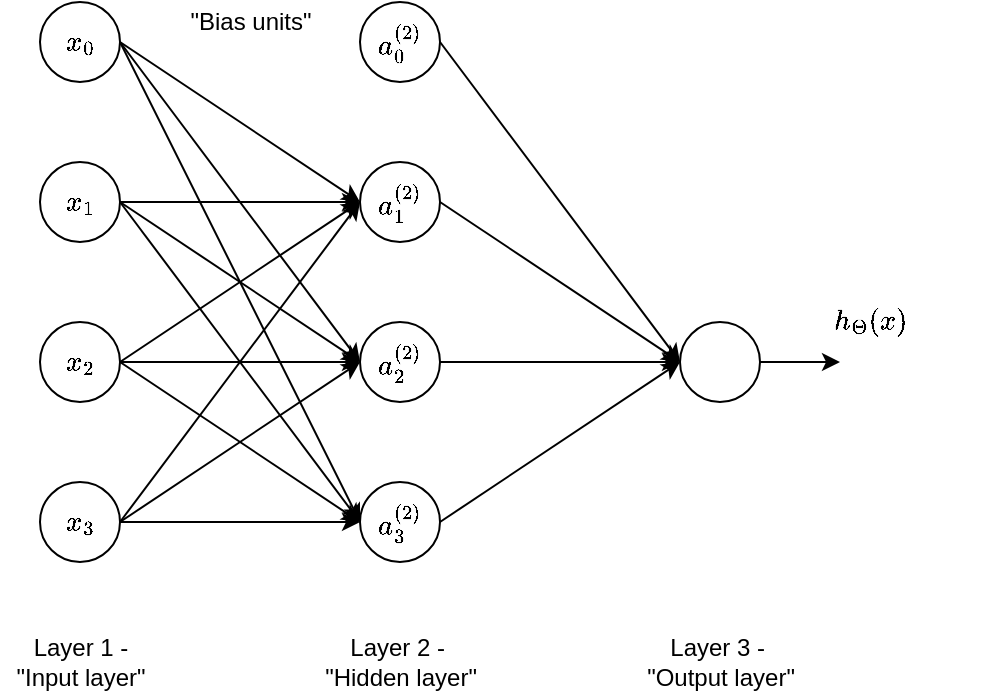<mxfile version="14.4.3" type="device"><diagram id="kB_VnyDKdqfQ-usbVAqt" name="Page-1"><mxGraphModel dx="1102" dy="552" grid="1" gridSize="10" guides="1" tooltips="1" connect="1" arrows="1" fold="1" page="1" pageScale="1" pageWidth="850" pageHeight="1100" math="1" shadow="0"><root><mxCell id="0"/><mxCell id="1" parent="0"/><mxCell id="jTmjDVQ0a6wpJ2lo-yMG-1" value="$$x_0$$" style="ellipse;whiteSpace=wrap;html=1;aspect=fixed;" vertex="1" parent="1"><mxGeometry x="80" y="80" width="40" height="40" as="geometry"/></mxCell><mxCell id="jTmjDVQ0a6wpJ2lo-yMG-2" value="&lt;span&gt;$$x_1$$&lt;/span&gt;" style="ellipse;whiteSpace=wrap;html=1;aspect=fixed;" vertex="1" parent="1"><mxGeometry x="80" y="160" width="40" height="40" as="geometry"/></mxCell><mxCell id="jTmjDVQ0a6wpJ2lo-yMG-3" value="&lt;span&gt;$$x_2$$&lt;/span&gt;" style="ellipse;whiteSpace=wrap;html=1;aspect=fixed;" vertex="1" parent="1"><mxGeometry x="80" y="240" width="40" height="40" as="geometry"/></mxCell><mxCell id="jTmjDVQ0a6wpJ2lo-yMG-4" value="&lt;span&gt;$$x_3$$&lt;/span&gt;" style="ellipse;whiteSpace=wrap;html=1;aspect=fixed;" vertex="1" parent="1"><mxGeometry x="80" y="320" width="40" height="40" as="geometry"/></mxCell><mxCell id="jTmjDVQ0a6wpJ2lo-yMG-5" value="&lt;span&gt;$$a_0^{(2)}$$&lt;/span&gt;" style="ellipse;whiteSpace=wrap;html=1;aspect=fixed;" vertex="1" parent="1"><mxGeometry x="240" y="80" width="40" height="40" as="geometry"/></mxCell><mxCell id="jTmjDVQ0a6wpJ2lo-yMG-6" value="&lt;span&gt;$$a_1^{(2)}$$&lt;/span&gt;" style="ellipse;whiteSpace=wrap;html=1;aspect=fixed;" vertex="1" parent="1"><mxGeometry x="240" y="160" width="40" height="40" as="geometry"/></mxCell><mxCell id="jTmjDVQ0a6wpJ2lo-yMG-7" value="&lt;span&gt;$$a_2^{(2)}$$&lt;/span&gt;" style="ellipse;whiteSpace=wrap;html=1;aspect=fixed;" vertex="1" parent="1"><mxGeometry x="240" y="240" width="40" height="40" as="geometry"/></mxCell><mxCell id="jTmjDVQ0a6wpJ2lo-yMG-8" value="&lt;span&gt;$$a_3^{(2)}$$&lt;/span&gt;" style="ellipse;whiteSpace=wrap;html=1;aspect=fixed;" vertex="1" parent="1"><mxGeometry x="240" y="320" width="40" height="40" as="geometry"/></mxCell><mxCell id="jTmjDVQ0a6wpJ2lo-yMG-26" style="edgeStyle=orthogonalEdgeStyle;rounded=0;orthogonalLoop=1;jettySize=auto;html=1;exitX=1;exitY=0.5;exitDx=0;exitDy=0;" edge="1" parent="1" source="jTmjDVQ0a6wpJ2lo-yMG-9"><mxGeometry relative="1" as="geometry"><mxPoint x="480" y="260" as="targetPoint"/></mxGeometry></mxCell><mxCell id="jTmjDVQ0a6wpJ2lo-yMG-9" value="" style="ellipse;whiteSpace=wrap;html=1;aspect=fixed;" vertex="1" parent="1"><mxGeometry x="400" y="240" width="40" height="40" as="geometry"/></mxCell><mxCell id="jTmjDVQ0a6wpJ2lo-yMG-10" value="" style="endArrow=classic;html=1;exitX=1;exitY=0.5;exitDx=0;exitDy=0;entryX=0;entryY=0.5;entryDx=0;entryDy=0;" edge="1" parent="1" source="jTmjDVQ0a6wpJ2lo-yMG-1" target="jTmjDVQ0a6wpJ2lo-yMG-6"><mxGeometry width="50" height="50" relative="1" as="geometry"><mxPoint x="400" y="310" as="sourcePoint"/><mxPoint x="450" y="260" as="targetPoint"/></mxGeometry></mxCell><mxCell id="jTmjDVQ0a6wpJ2lo-yMG-11" value="" style="endArrow=classic;html=1;exitX=1;exitY=0.5;exitDx=0;exitDy=0;entryX=0;entryY=0.5;entryDx=0;entryDy=0;" edge="1" parent="1" source="jTmjDVQ0a6wpJ2lo-yMG-2" target="jTmjDVQ0a6wpJ2lo-yMG-6"><mxGeometry width="50" height="50" relative="1" as="geometry"><mxPoint x="130" y="110" as="sourcePoint"/><mxPoint x="250" y="190" as="targetPoint"/></mxGeometry></mxCell><mxCell id="jTmjDVQ0a6wpJ2lo-yMG-12" value="" style="endArrow=classic;html=1;exitX=1;exitY=0.5;exitDx=0;exitDy=0;entryX=0;entryY=0.5;entryDx=0;entryDy=0;" edge="1" parent="1" source="jTmjDVQ0a6wpJ2lo-yMG-3" target="jTmjDVQ0a6wpJ2lo-yMG-6"><mxGeometry width="50" height="50" relative="1" as="geometry"><mxPoint x="140" y="120" as="sourcePoint"/><mxPoint x="260" y="200" as="targetPoint"/></mxGeometry></mxCell><mxCell id="jTmjDVQ0a6wpJ2lo-yMG-13" value="" style="endArrow=classic;html=1;exitX=1;exitY=0.5;exitDx=0;exitDy=0;entryX=0;entryY=0.5;entryDx=0;entryDy=0;" edge="1" parent="1" source="jTmjDVQ0a6wpJ2lo-yMG-4" target="jTmjDVQ0a6wpJ2lo-yMG-6"><mxGeometry width="50" height="50" relative="1" as="geometry"><mxPoint x="150" y="130" as="sourcePoint"/><mxPoint x="270" y="210" as="targetPoint"/></mxGeometry></mxCell><mxCell id="jTmjDVQ0a6wpJ2lo-yMG-14" value="" style="endArrow=classic;html=1;exitX=1;exitY=0.5;exitDx=0;exitDy=0;entryX=0;entryY=0.5;entryDx=0;entryDy=0;" edge="1" parent="1" source="jTmjDVQ0a6wpJ2lo-yMG-1" target="jTmjDVQ0a6wpJ2lo-yMG-7"><mxGeometry width="50" height="50" relative="1" as="geometry"><mxPoint x="160" y="140" as="sourcePoint"/><mxPoint x="280" y="220" as="targetPoint"/></mxGeometry></mxCell><mxCell id="jTmjDVQ0a6wpJ2lo-yMG-15" value="" style="endArrow=classic;html=1;exitX=1;exitY=0.5;exitDx=0;exitDy=0;entryX=0;entryY=0.5;entryDx=0;entryDy=0;" edge="1" parent="1" source="jTmjDVQ0a6wpJ2lo-yMG-1" target="jTmjDVQ0a6wpJ2lo-yMG-8"><mxGeometry width="50" height="50" relative="1" as="geometry"><mxPoint x="170" y="150" as="sourcePoint"/><mxPoint x="290" y="230" as="targetPoint"/></mxGeometry></mxCell><mxCell id="jTmjDVQ0a6wpJ2lo-yMG-16" value="" style="endArrow=classic;html=1;exitX=1;exitY=0.5;exitDx=0;exitDy=0;entryX=0;entryY=0.5;entryDx=0;entryDy=0;" edge="1" parent="1" source="jTmjDVQ0a6wpJ2lo-yMG-2" target="jTmjDVQ0a6wpJ2lo-yMG-7"><mxGeometry width="50" height="50" relative="1" as="geometry"><mxPoint x="180" y="160" as="sourcePoint"/><mxPoint x="300" y="240" as="targetPoint"/></mxGeometry></mxCell><mxCell id="jTmjDVQ0a6wpJ2lo-yMG-17" value="" style="endArrow=classic;html=1;exitX=1;exitY=0.5;exitDx=0;exitDy=0;entryX=0;entryY=0.5;entryDx=0;entryDy=0;" edge="1" parent="1" source="jTmjDVQ0a6wpJ2lo-yMG-3" target="jTmjDVQ0a6wpJ2lo-yMG-7"><mxGeometry width="50" height="50" relative="1" as="geometry"><mxPoint x="190" y="170" as="sourcePoint"/><mxPoint x="310" y="250" as="targetPoint"/></mxGeometry></mxCell><mxCell id="jTmjDVQ0a6wpJ2lo-yMG-18" value="" style="endArrow=classic;html=1;exitX=1;exitY=0.5;exitDx=0;exitDy=0;entryX=0;entryY=0.5;entryDx=0;entryDy=0;" edge="1" parent="1" source="jTmjDVQ0a6wpJ2lo-yMG-4" target="jTmjDVQ0a6wpJ2lo-yMG-7"><mxGeometry width="50" height="50" relative="1" as="geometry"><mxPoint x="200" y="180" as="sourcePoint"/><mxPoint x="320" y="260" as="targetPoint"/></mxGeometry></mxCell><mxCell id="jTmjDVQ0a6wpJ2lo-yMG-19" value="" style="endArrow=classic;html=1;exitX=1;exitY=0.5;exitDx=0;exitDy=0;entryX=0;entryY=0.5;entryDx=0;entryDy=0;" edge="1" parent="1" source="jTmjDVQ0a6wpJ2lo-yMG-2" target="jTmjDVQ0a6wpJ2lo-yMG-8"><mxGeometry width="50" height="50" relative="1" as="geometry"><mxPoint x="210" y="190" as="sourcePoint"/><mxPoint x="330" y="270" as="targetPoint"/></mxGeometry></mxCell><mxCell id="jTmjDVQ0a6wpJ2lo-yMG-20" value="" style="endArrow=classic;html=1;exitX=1;exitY=0.5;exitDx=0;exitDy=0;entryX=0;entryY=0.5;entryDx=0;entryDy=0;" edge="1" parent="1" source="jTmjDVQ0a6wpJ2lo-yMG-3" target="jTmjDVQ0a6wpJ2lo-yMG-8"><mxGeometry width="50" height="50" relative="1" as="geometry"><mxPoint x="220" y="200" as="sourcePoint"/><mxPoint x="340" y="280" as="targetPoint"/></mxGeometry></mxCell><mxCell id="jTmjDVQ0a6wpJ2lo-yMG-21" value="" style="endArrow=classic;html=1;exitX=1;exitY=0.5;exitDx=0;exitDy=0;entryX=0;entryY=0.5;entryDx=0;entryDy=0;" edge="1" parent="1" source="jTmjDVQ0a6wpJ2lo-yMG-4" target="jTmjDVQ0a6wpJ2lo-yMG-8"><mxGeometry width="50" height="50" relative="1" as="geometry"><mxPoint x="230" y="210" as="sourcePoint"/><mxPoint x="350" y="290" as="targetPoint"/></mxGeometry></mxCell><mxCell id="jTmjDVQ0a6wpJ2lo-yMG-22" value="" style="endArrow=classic;html=1;exitX=1;exitY=0.5;exitDx=0;exitDy=0;entryX=0;entryY=0.5;entryDx=0;entryDy=0;" edge="1" parent="1" source="jTmjDVQ0a6wpJ2lo-yMG-5" target="jTmjDVQ0a6wpJ2lo-yMG-9"><mxGeometry width="50" height="50" relative="1" as="geometry"><mxPoint x="240" y="220" as="sourcePoint"/><mxPoint x="360" y="300" as="targetPoint"/></mxGeometry></mxCell><mxCell id="jTmjDVQ0a6wpJ2lo-yMG-23" value="" style="endArrow=classic;html=1;exitX=1;exitY=0.5;exitDx=0;exitDy=0;entryX=0;entryY=0.5;entryDx=0;entryDy=0;" edge="1" parent="1" source="jTmjDVQ0a6wpJ2lo-yMG-6" target="jTmjDVQ0a6wpJ2lo-yMG-9"><mxGeometry width="50" height="50" relative="1" as="geometry"><mxPoint x="250" y="230" as="sourcePoint"/><mxPoint x="370" y="310" as="targetPoint"/></mxGeometry></mxCell><mxCell id="jTmjDVQ0a6wpJ2lo-yMG-24" value="" style="endArrow=classic;html=1;exitX=1;exitY=0.5;exitDx=0;exitDy=0;entryX=0;entryY=0.5;entryDx=0;entryDy=0;" edge="1" parent="1" source="jTmjDVQ0a6wpJ2lo-yMG-7" target="jTmjDVQ0a6wpJ2lo-yMG-9"><mxGeometry width="50" height="50" relative="1" as="geometry"><mxPoint x="260" y="240" as="sourcePoint"/><mxPoint x="380" y="320" as="targetPoint"/></mxGeometry></mxCell><mxCell id="jTmjDVQ0a6wpJ2lo-yMG-25" value="" style="endArrow=classic;html=1;exitX=1;exitY=0.5;exitDx=0;exitDy=0;entryX=0;entryY=0.5;entryDx=0;entryDy=0;" edge="1" parent="1" source="jTmjDVQ0a6wpJ2lo-yMG-8" target="jTmjDVQ0a6wpJ2lo-yMG-9"><mxGeometry width="50" height="50" relative="1" as="geometry"><mxPoint x="270" y="250" as="sourcePoint"/><mxPoint x="390" y="330" as="targetPoint"/></mxGeometry></mxCell><mxCell id="jTmjDVQ0a6wpJ2lo-yMG-27" value="Layer 1 -&lt;br&gt;&quot;Input layer&quot;" style="text;html=1;align=center;verticalAlign=middle;resizable=0;points=[];autosize=1;" vertex="1" parent="1"><mxGeometry x="60" y="395" width="80" height="30" as="geometry"/></mxCell><mxCell id="jTmjDVQ0a6wpJ2lo-yMG-28" value="Layer 2 -&amp;nbsp;&lt;br&gt;&quot;Hidden layer&quot;" style="text;html=1;align=center;verticalAlign=middle;resizable=0;points=[];autosize=1;" vertex="1" parent="1"><mxGeometry x="215" y="395" width="90" height="30" as="geometry"/></mxCell><mxCell id="jTmjDVQ0a6wpJ2lo-yMG-29" value="Layer 3 -&amp;nbsp;&lt;br&gt;&quot;Output layer&quot;" style="text;html=1;align=center;verticalAlign=middle;resizable=0;points=[];autosize=1;" vertex="1" parent="1"><mxGeometry x="375" y="395" width="90" height="30" as="geometry"/></mxCell><mxCell id="jTmjDVQ0a6wpJ2lo-yMG-30" value="$$h_{\Theta}(x)$$" style="text;html=1;align=center;verticalAlign=middle;resizable=0;points=[];autosize=1;" vertex="1" parent="1"><mxGeometry x="440" y="230" width="110" height="20" as="geometry"/></mxCell><mxCell id="jTmjDVQ0a6wpJ2lo-yMG-31" value="&quot;Bias units&quot;" style="text;html=1;align=center;verticalAlign=middle;resizable=0;points=[];autosize=1;" vertex="1" parent="1"><mxGeometry x="145" y="80" width="80" height="20" as="geometry"/></mxCell></root></mxGraphModel></diagram></mxfile>